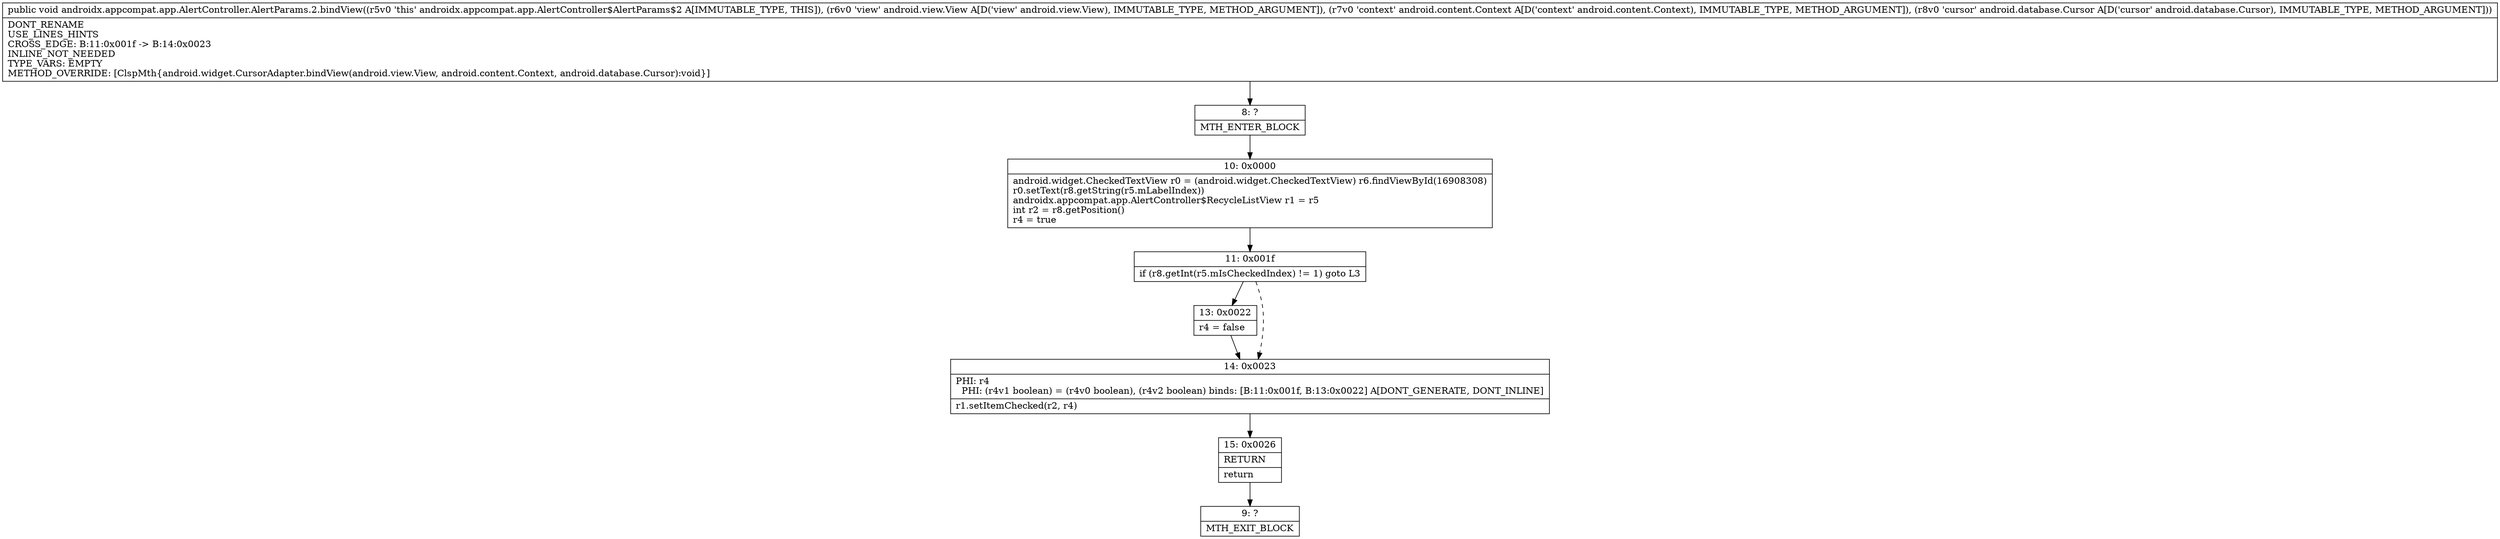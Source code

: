 digraph "CFG forandroidx.appcompat.app.AlertController.AlertParams.2.bindView(Landroid\/view\/View;Landroid\/content\/Context;Landroid\/database\/Cursor;)V" {
Node_8 [shape=record,label="{8\:\ ?|MTH_ENTER_BLOCK\l}"];
Node_10 [shape=record,label="{10\:\ 0x0000|android.widget.CheckedTextView r0 = (android.widget.CheckedTextView) r6.findViewById(16908308)\lr0.setText(r8.getString(r5.mLabelIndex))\landroidx.appcompat.app.AlertController$RecycleListView r1 = r5\lint r2 = r8.getPosition()\lr4 = true\l}"];
Node_11 [shape=record,label="{11\:\ 0x001f|if (r8.getInt(r5.mIsCheckedIndex) != 1) goto L3\l}"];
Node_13 [shape=record,label="{13\:\ 0x0022|r4 = false\l}"];
Node_14 [shape=record,label="{14\:\ 0x0023|PHI: r4 \l  PHI: (r4v1 boolean) = (r4v0 boolean), (r4v2 boolean) binds: [B:11:0x001f, B:13:0x0022] A[DONT_GENERATE, DONT_INLINE]\l|r1.setItemChecked(r2, r4)\l}"];
Node_15 [shape=record,label="{15\:\ 0x0026|RETURN\l|return\l}"];
Node_9 [shape=record,label="{9\:\ ?|MTH_EXIT_BLOCK\l}"];
MethodNode[shape=record,label="{public void androidx.appcompat.app.AlertController.AlertParams.2.bindView((r5v0 'this' androidx.appcompat.app.AlertController$AlertParams$2 A[IMMUTABLE_TYPE, THIS]), (r6v0 'view' android.view.View A[D('view' android.view.View), IMMUTABLE_TYPE, METHOD_ARGUMENT]), (r7v0 'context' android.content.Context A[D('context' android.content.Context), IMMUTABLE_TYPE, METHOD_ARGUMENT]), (r8v0 'cursor' android.database.Cursor A[D('cursor' android.database.Cursor), IMMUTABLE_TYPE, METHOD_ARGUMENT]))  | DONT_RENAME\lUSE_LINES_HINTS\lCROSS_EDGE: B:11:0x001f \-\> B:14:0x0023\lINLINE_NOT_NEEDED\lTYPE_VARS: EMPTY\lMETHOD_OVERRIDE: [ClspMth\{android.widget.CursorAdapter.bindView(android.view.View, android.content.Context, android.database.Cursor):void\}]\l}"];
MethodNode -> Node_8;Node_8 -> Node_10;
Node_10 -> Node_11;
Node_11 -> Node_13;
Node_11 -> Node_14[style=dashed];
Node_13 -> Node_14;
Node_14 -> Node_15;
Node_15 -> Node_9;
}

